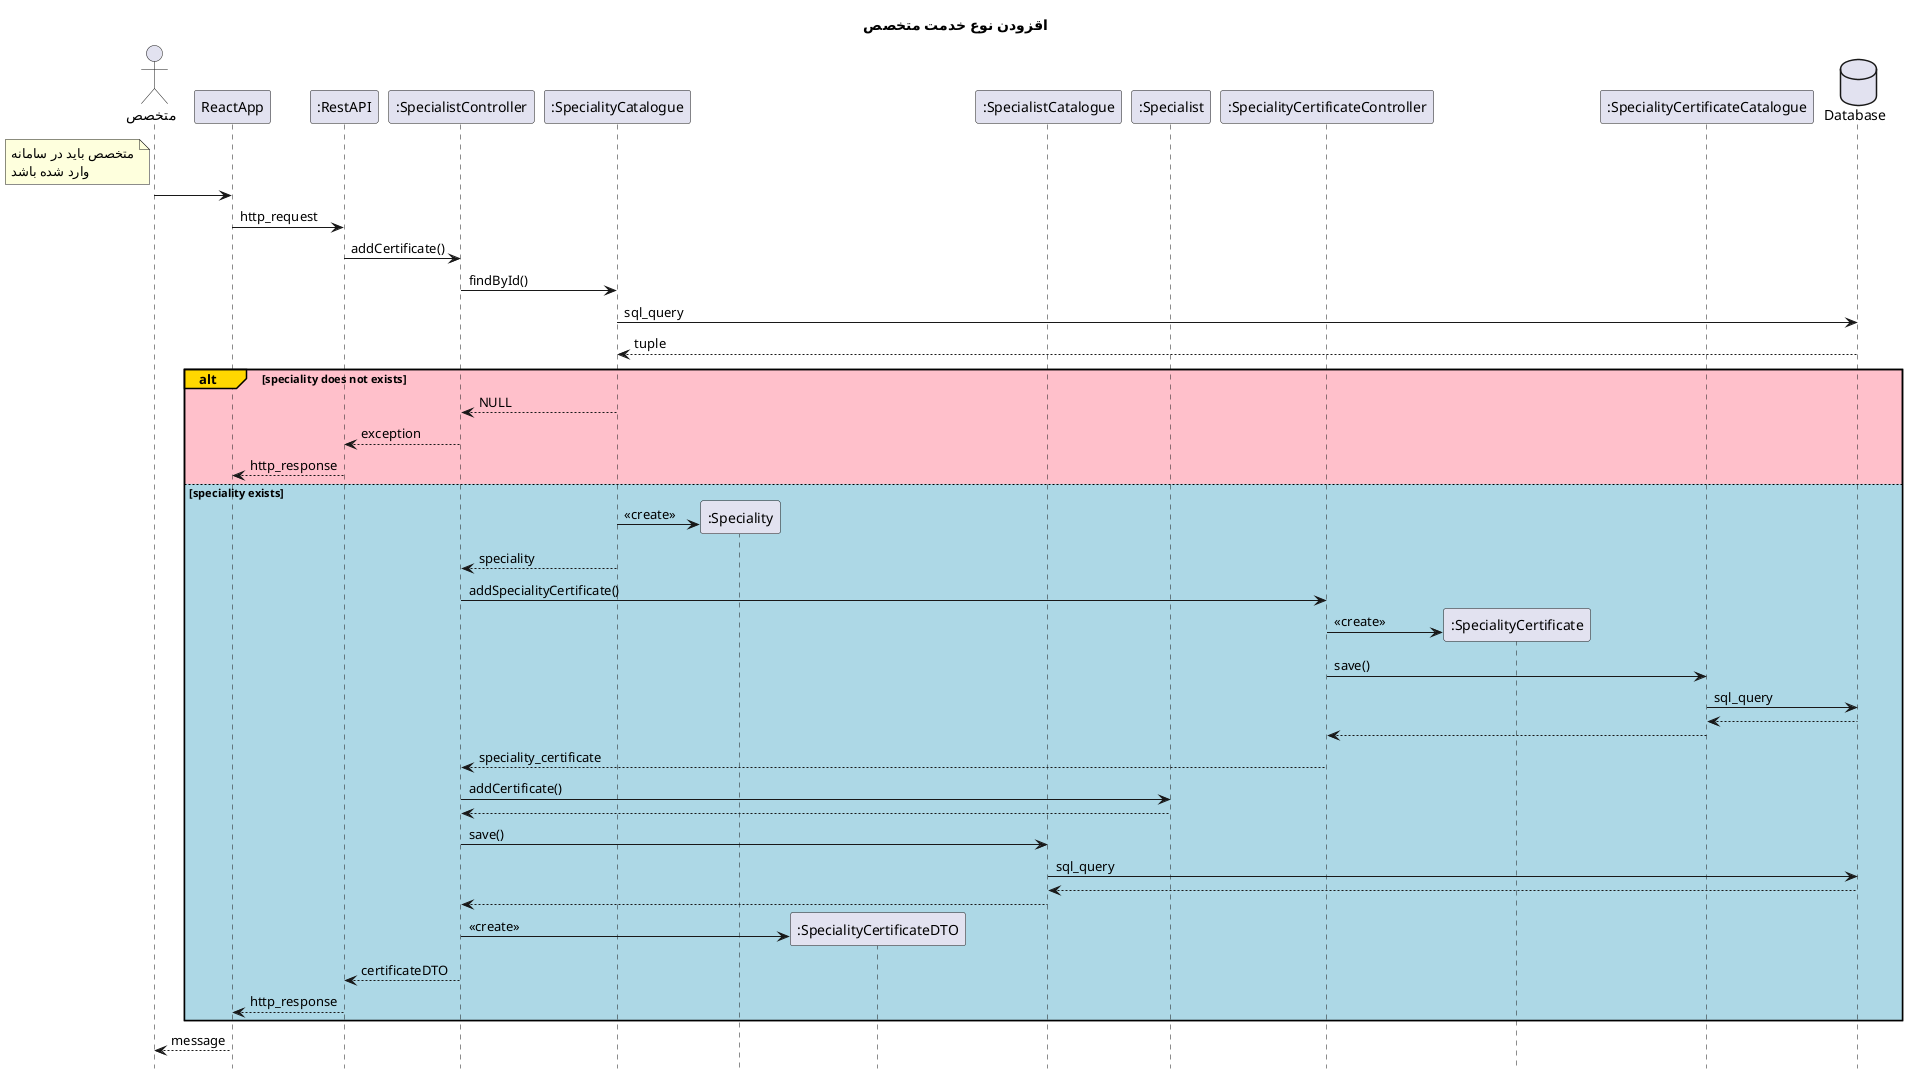 @startuml logout
' TODO: check speciality does exist
hide footbox
title "اقزودن نوع خدمت متخصص"
actor       "متخصص" as user
participant ReactApp
participant ":RestAPI" as RestAPI
participant ":SpecialistController" as SpecialistController
participant ":SpecialityCatalogue" as SpecialityCatalogue
participant ":Speciality" as Speciality
participant ":SpecialityCertificateDTO" as SpecialityCertificateDTO
participant ":SpecialistCatalogue" as SpecialistCatalogue
participant ":Specialist" as Specialist
participant ":SpecialityCertificateController" as SpecialityCertificateController
participant ":SpecialityCertificate" as SpecialityCertificate
participant ":SpecialityCertificateCatalogue" as SpecialityCertificateCatalogue
database Database

note left of user
    متخصص باید در سامانه
    وارد شده باشد
end note

user -> ReactApp: 
ReactApp -> RestAPI : http_request
RestAPI -> SpecialistController : addCertificate()
SpecialistController -> SpecialityCatalogue : findById()
SpecialityCatalogue -> Database : sql_query
return tuple
alt#gold #pink speciality does not exists
    SpecialityCatalogue --> SpecialistController: NULL
    SpecialistController --> RestAPI: exception
    RestAPI --> ReactApp : http_response

else #LightBlue speciality exists
    SpecialityCatalogue -> Speciality ** : <<create>>
    SpecialityCatalogue --> SpecialistController : speciality
    SpecialistController -> SpecialityCertificateController: addSpecialityCertificate()
    SpecialityCertificateController -> SpecialityCertificate ** :<<create>>
    SpecialityCertificateController -> SpecialityCertificateCatalogue : save()
    SpecialityCertificateCatalogue -> Database: sql_query
    return
    SpecialityCertificateCatalogue --> SpecialityCertificateController
    SpecialityCertificateController --> SpecialistController: speciality_certificate
    SpecialistController -> Specialist : addCertificate()
    return
    SpecialistController -> SpecialistCatalogue: save()
    SpecialistCatalogue ->Database: sql_query
    return
    SpecialistCatalogue --> SpecialistController
    SpecialistController -> SpecialityCertificateDTO **: <<create>>
    SpecialistController --> RestAPI: certificateDTO
    RestAPI --> ReactApp : http_response
end 

ReactApp --> user: message
@enduml